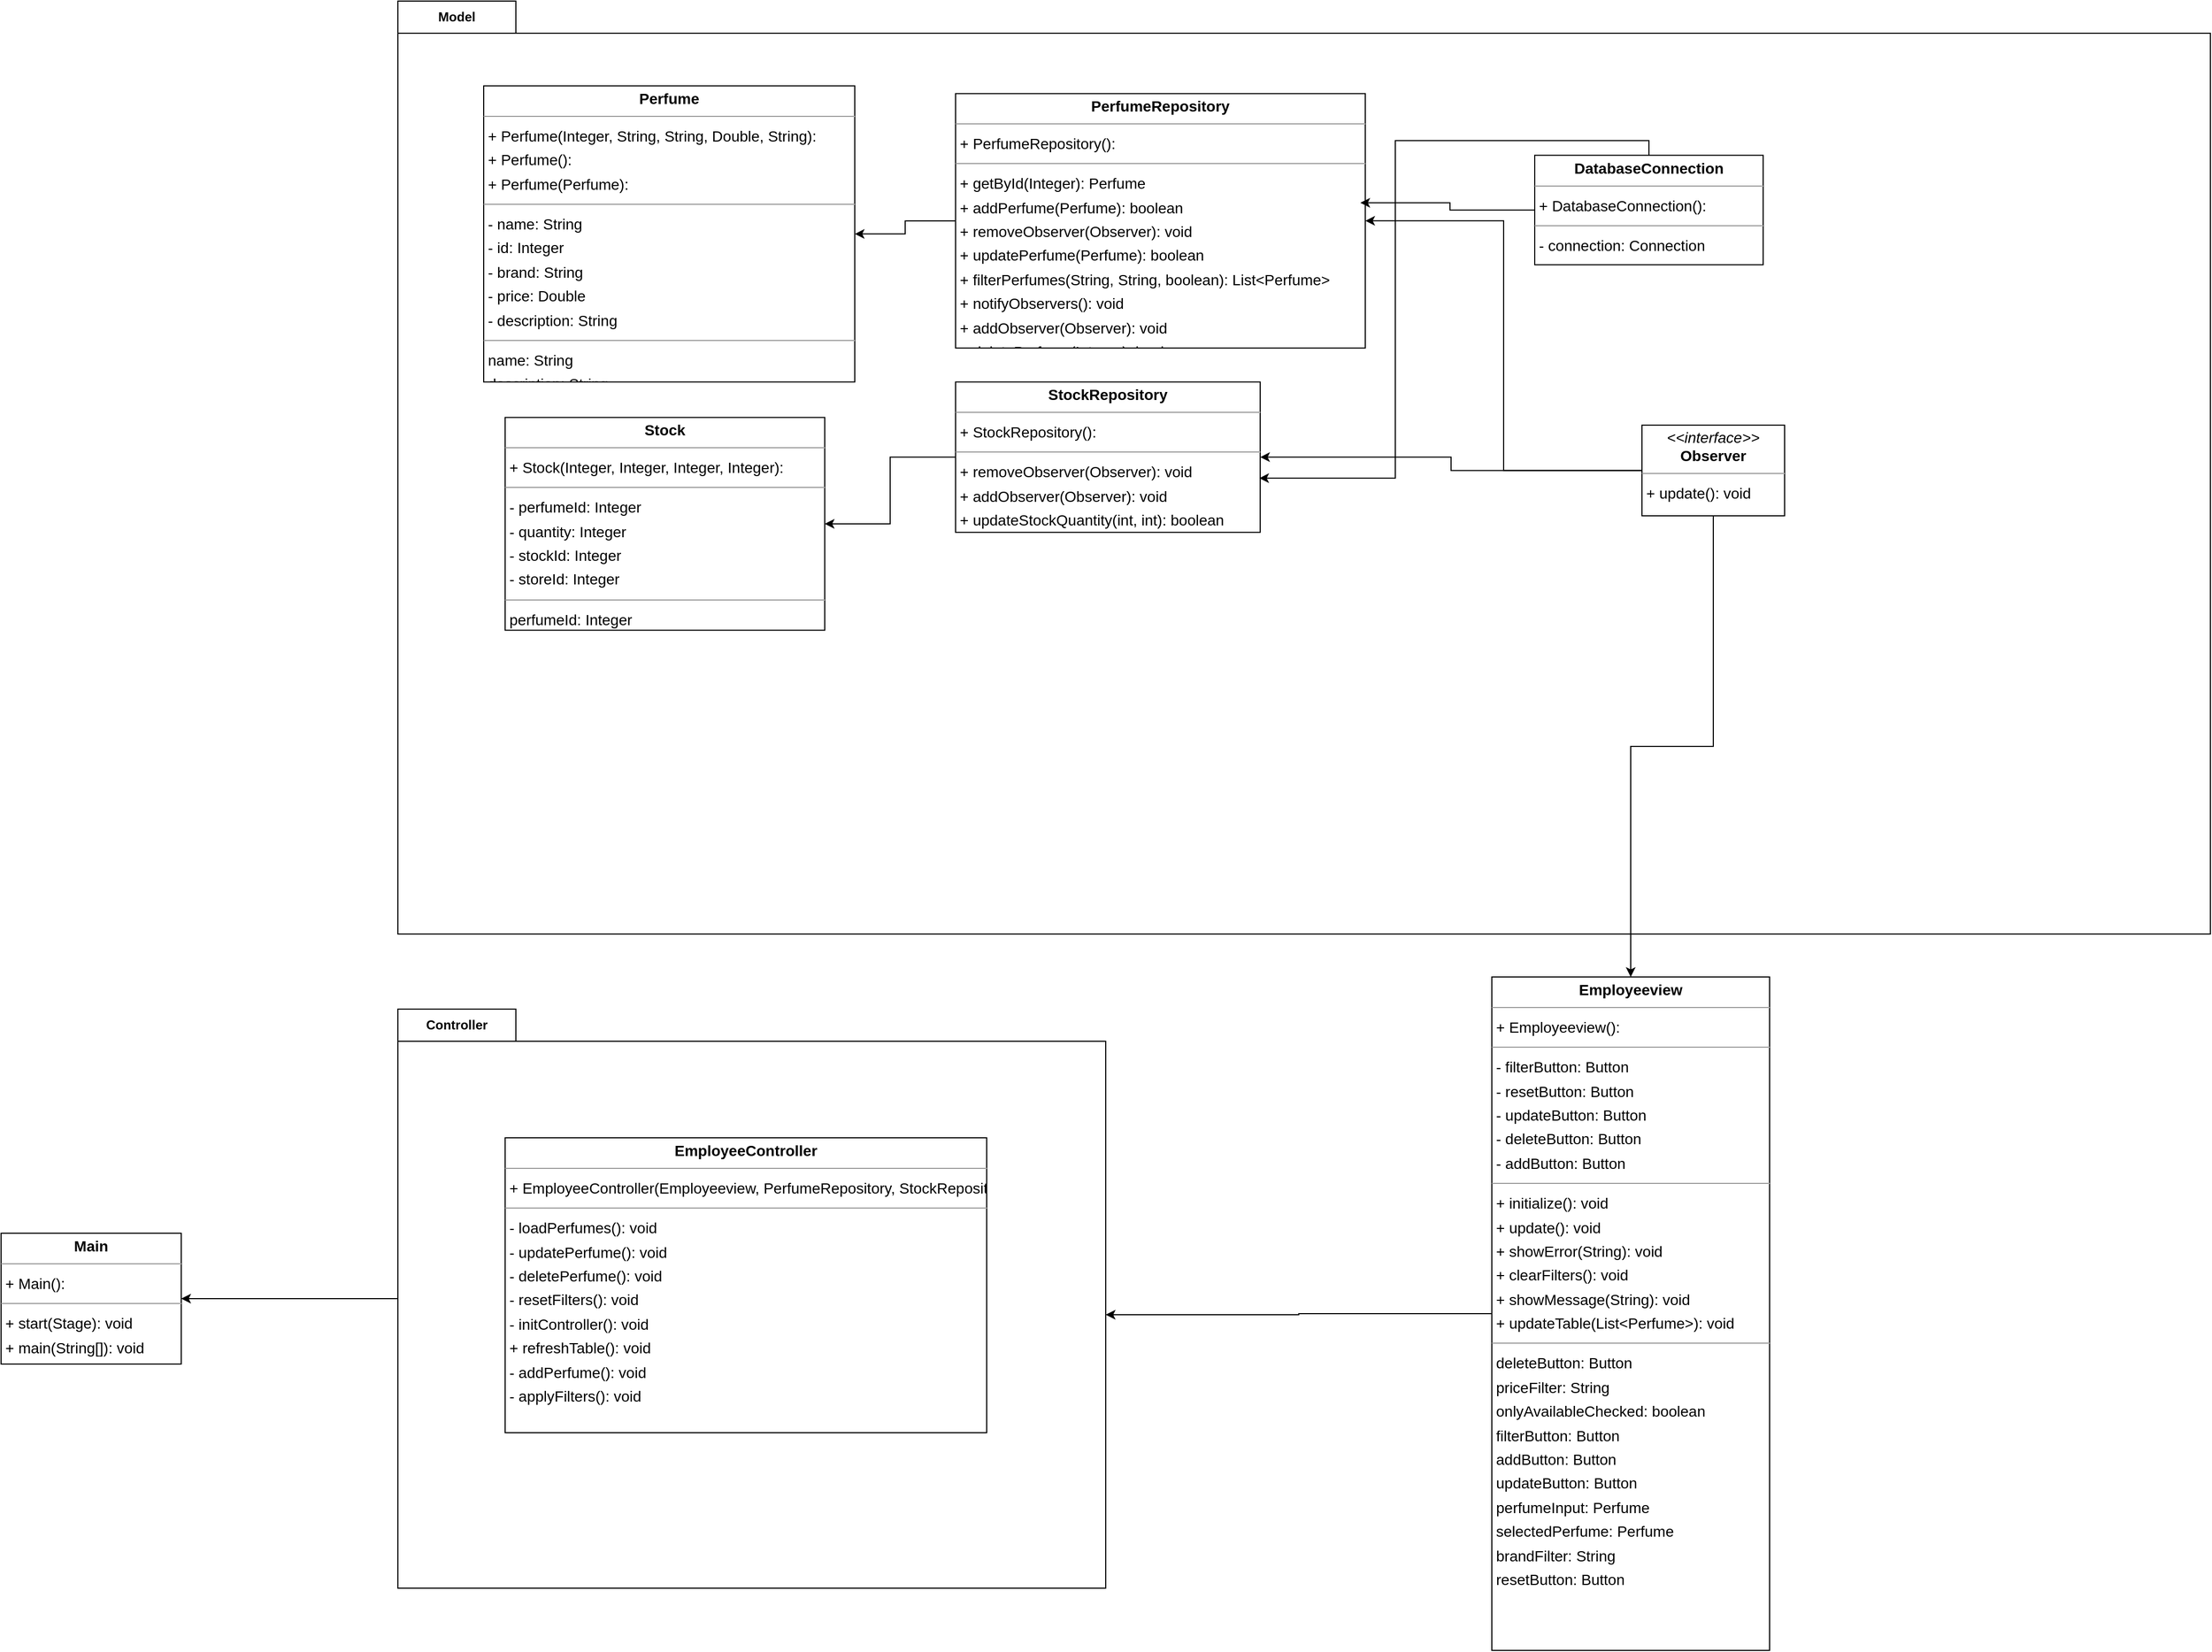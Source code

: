 <mxfile version="28.0.6">
  <diagram id="XVDPWAdi40NYLw6D2ev-" name="Page-1">
    <mxGraphModel dx="2205" dy="1965" grid="1" gridSize="10" guides="1" tooltips="1" connect="1" arrows="1" fold="1" page="0" pageScale="1" pageWidth="850" pageHeight="1100" background="none" math="0" shadow="0">
      <root>
        <mxCell id="0" />
        <mxCell id="1" parent="0" />
        <mxCell id="node10" value="&lt;p style=&quot;margin:0px;margin-top:4px;text-align:center;&quot;&gt;&lt;b&gt;Employeeview&lt;/b&gt;&lt;/p&gt;&lt;hr size=&quot;1&quot;/&gt;&lt;p style=&quot;margin:0 0 0 4px;line-height:1.6;&quot;&gt;+ Employeeview(): &lt;/p&gt;&lt;hr size=&quot;1&quot;/&gt;&lt;p style=&quot;margin:0 0 0 4px;line-height:1.6;&quot;&gt;- filterButton: Button&lt;br/&gt;- resetButton: Button&lt;br/&gt;- updateButton: Button&lt;br/&gt;- deleteButton: Button&lt;br/&gt;- addButton: Button&lt;/p&gt;&lt;hr size=&quot;1&quot;/&gt;&lt;p style=&quot;margin:0 0 0 4px;line-height:1.6;&quot;&gt;+ initialize(): void&lt;br/&gt;+ update(): void&lt;br/&gt;+ showError(String): void&lt;br/&gt;+ clearFilters(): void&lt;br/&gt;+ showMessage(String): void&lt;br/&gt;+ updateTable(List&amp;lt;Perfume&amp;gt;): void&lt;/p&gt;&lt;hr size=&quot;1&quot;/&gt;&lt;p style=&quot;margin:0 0 0 4px;line-height:1.6;&quot;&gt; deleteButton: Button&lt;br/&gt; priceFilter: String&lt;br/&gt; onlyAvailableChecked: boolean&lt;br/&gt; filterButton: Button&lt;br/&gt; addButton: Button&lt;br/&gt; updateButton: Button&lt;br/&gt; perfumeInput: Perfume&lt;br/&gt; selectedPerfume: Perfume&lt;br/&gt; brandFilter: String&lt;br/&gt; resetButton: Button&lt;/p&gt;" style="verticalAlign=top;align=left;overflow=fill;fontSize=14;fontFamily=Helvetica;html=1;rounded=0;shadow=0;comic=0;labelBackgroundColor=none;strokeWidth=1;" parent="1" vertex="1">
          <mxGeometry x="2020" y="590" width="259" height="628" as="geometry" />
        </mxCell>
        <mxCell id="node11" value="&lt;p style=&quot;margin:0px;margin-top:4px;text-align:center;&quot;&gt;&lt;b&gt;Main&lt;/b&gt;&lt;/p&gt;&lt;hr size=&quot;1&quot;/&gt;&lt;p style=&quot;margin:0 0 0 4px;line-height:1.6;&quot;&gt;+ Main(): &lt;/p&gt;&lt;hr size=&quot;1&quot;/&gt;&lt;p style=&quot;margin:0 0 0 4px;line-height:1.6;&quot;&gt;+ start(Stage): void&lt;br/&gt;+ main(String[]): void&lt;/p&gt;" style="verticalAlign=top;align=left;overflow=fill;fontSize=14;fontFamily=Helvetica;html=1;rounded=0;shadow=0;comic=0;labelBackgroundColor=none;strokeWidth=1;" parent="1" vertex="1">
          <mxGeometry x="630" y="829" width="168" height="122" as="geometry" />
        </mxCell>
        <mxCell id="hXquyUjB8Aaz2cAyujba-2" value="Model" style="shape=folder;fontStyle=1;tabWidth=110;tabHeight=30;tabPosition=left;html=1;boundedLbl=1;labelInHeader=1;container=1;collapsible=0;whiteSpace=wrap;" vertex="1" parent="1">
          <mxGeometry x="1000" y="-320" width="1690" height="870" as="geometry" />
        </mxCell>
        <mxCell id="hXquyUjB8Aaz2cAyujba-3" value="" style="html=1;strokeColor=none;resizeWidth=1;resizeHeight=1;fillColor=none;part=1;connectable=0;allowArrows=0;deletable=0;whiteSpace=wrap;" vertex="1" parent="hXquyUjB8Aaz2cAyujba-2">
          <mxGeometry width="1690.0" height="609" relative="1" as="geometry">
            <mxPoint y="30" as="offset" />
          </mxGeometry>
        </mxCell>
        <mxCell id="node7" value="&lt;p style=&quot;margin:0px;margin-top:4px;text-align:center;&quot;&gt;&lt;b&gt;Perfume&lt;/b&gt;&lt;/p&gt;&lt;hr size=&quot;1&quot;/&gt;&lt;p style=&quot;margin:0 0 0 4px;line-height:1.6;&quot;&gt;+ Perfume(Integer, String, String, Double, String): &lt;br/&gt;+ Perfume(): &lt;br/&gt;+ Perfume(Perfume): &lt;/p&gt;&lt;hr size=&quot;1&quot;/&gt;&lt;p style=&quot;margin:0 0 0 4px;line-height:1.6;&quot;&gt;- name: String&lt;br/&gt;- id: Integer&lt;br/&gt;- brand: String&lt;br/&gt;- price: Double&lt;br/&gt;- description: String&lt;/p&gt;&lt;hr size=&quot;1&quot;/&gt;&lt;p style=&quot;margin:0 0 0 4px;line-height:1.6;&quot;&gt; name: String&lt;br/&gt; description: String&lt;br/&gt; price: Double&lt;br/&gt; brand: String&lt;br/&gt; id: Integer&lt;/p&gt;" style="verticalAlign=top;align=left;overflow=fill;fontSize=14;fontFamily=Helvetica;html=1;rounded=0;shadow=0;comic=0;labelBackgroundColor=none;strokeWidth=1;" parent="hXquyUjB8Aaz2cAyujba-2" vertex="1">
          <mxGeometry x="80" y="79.091" width="346" height="276.099" as="geometry" />
        </mxCell>
        <mxCell id="hXquyUjB8Aaz2cAyujba-8" style="edgeStyle=orthogonalEdgeStyle;rounded=0;orthogonalLoop=1;jettySize=auto;html=1;entryX=1;entryY=0.5;entryDx=0;entryDy=0;" edge="1" parent="hXquyUjB8Aaz2cAyujba-2" source="node4" target="node9">
          <mxGeometry relative="1" as="geometry" />
        </mxCell>
        <mxCell id="hXquyUjB8Aaz2cAyujba-9" style="edgeStyle=orthogonalEdgeStyle;rounded=0;orthogonalLoop=1;jettySize=auto;html=1;" edge="1" parent="hXquyUjB8Aaz2cAyujba-2" source="node4" target="node8">
          <mxGeometry relative="1" as="geometry" />
        </mxCell>
        <mxCell id="node4" value="&lt;p style=&quot;margin:0px;margin-top:4px;text-align:center;&quot;&gt;&lt;i&gt;&amp;lt;&amp;lt;interface&amp;gt;&amp;gt;&lt;/i&gt;&lt;br/&gt;&lt;b&gt;Observer&lt;/b&gt;&lt;/p&gt;&lt;hr size=&quot;1&quot;/&gt;&lt;p style=&quot;margin:0 0 0 4px;line-height:1.6;&quot;&gt;+ update(): void&lt;/p&gt;" style="verticalAlign=top;align=left;overflow=fill;fontSize=14;fontFamily=Helvetica;html=1;rounded=0;shadow=0;comic=0;labelBackgroundColor=none;strokeWidth=1;" parent="hXquyUjB8Aaz2cAyujba-2" vertex="1">
          <mxGeometry x="1160" y="395.45" width="133" height="84.55" as="geometry" />
        </mxCell>
        <mxCell id="hXquyUjB8Aaz2cAyujba-5" style="edgeStyle=orthogonalEdgeStyle;rounded=0;orthogonalLoop=1;jettySize=auto;html=1;entryX=1;entryY=0.5;entryDx=0;entryDy=0;" edge="1" parent="hXquyUjB8Aaz2cAyujba-2" source="node9" target="node7">
          <mxGeometry relative="1" as="geometry" />
        </mxCell>
        <mxCell id="node9" value="&lt;p style=&quot;margin:0px;margin-top:4px;text-align:center;&quot;&gt;&lt;b&gt;PerfumeRepository&lt;/b&gt;&lt;/p&gt;&lt;hr size=&quot;1&quot;/&gt;&lt;p style=&quot;margin:0 0 0 4px;line-height:1.6;&quot;&gt;+ PerfumeRepository(): &lt;/p&gt;&lt;hr size=&quot;1&quot;/&gt;&lt;p style=&quot;margin:0 0 0 4px;line-height:1.6;&quot;&gt;+ getById(Integer): Perfume&lt;br/&gt;+ addPerfume(Perfume): boolean&lt;br/&gt;+ removeObserver(Observer): void&lt;br/&gt;+ updatePerfume(Perfume): boolean&lt;br/&gt;+ filterPerfumes(String, String, boolean): List&amp;lt;Perfume&amp;gt;&lt;br/&gt;+ notifyObservers(): void&lt;br/&gt;+ addObserver(Observer): void&lt;br/&gt;+ deletePerfume(Integer): boolean&lt;br/&gt;+ searchByName(String): List&amp;lt;Perfume&amp;gt;&lt;/p&gt;&lt;hr size=&quot;1&quot;/&gt;&lt;p style=&quot;margin:0 0 0 4px;line-height:1.6;&quot;&gt; all: List&amp;lt;Perfume&amp;gt;&lt;/p&gt;" style="verticalAlign=top;align=left;overflow=fill;fontSize=14;fontFamily=Helvetica;html=1;rounded=0;shadow=0;comic=0;labelBackgroundColor=none;strokeWidth=1;" parent="hXquyUjB8Aaz2cAyujba-2" vertex="1">
          <mxGeometry x="520" y="86.281" width="382" height="237.273" as="geometry" />
        </mxCell>
        <mxCell id="node1" value="&lt;p style=&quot;margin:0px;margin-top:4px;text-align:center;&quot;&gt;&lt;b&gt;DatabaseConnection&lt;/b&gt;&lt;/p&gt;&lt;hr size=&quot;1&quot;/&gt;&lt;p style=&quot;margin:0 0 0 4px;line-height:1.6;&quot;&gt;+ DatabaseConnection(): &lt;/p&gt;&lt;hr size=&quot;1&quot;/&gt;&lt;p style=&quot;margin:0 0 0 4px;line-height:1.6;&quot;&gt;- connection: Connection&lt;/p&gt;&lt;hr size=&quot;1&quot;/&gt;&lt;p style=&quot;margin:0 0 0 4px;line-height:1.6;&quot;&gt;+ closeConnection(): void&lt;/p&gt;&lt;hr size=&quot;1&quot;/&gt;&lt;p style=&quot;margin:0 0 0 4px;line-height:1.6;&quot;&gt; connection: Connection&lt;/p&gt;" style="verticalAlign=top;align=left;overflow=fill;fontSize=14;fontFamily=Helvetica;html=1;rounded=0;shadow=0;comic=0;labelBackgroundColor=none;strokeWidth=1;" parent="hXquyUjB8Aaz2cAyujba-2" vertex="1">
          <mxGeometry x="1060" y="143.802" width="213" height="102.099" as="geometry" />
        </mxCell>
        <mxCell id="hXquyUjB8Aaz2cAyujba-4" style="edgeStyle=orthogonalEdgeStyle;rounded=0;orthogonalLoop=1;jettySize=auto;html=1;entryX=0.988;entryY=0.429;entryDx=0;entryDy=0;entryPerimeter=0;" edge="1" parent="hXquyUjB8Aaz2cAyujba-2" source="node1" target="node9">
          <mxGeometry relative="1" as="geometry" />
        </mxCell>
        <mxCell id="hXquyUjB8Aaz2cAyujba-7" style="edgeStyle=orthogonalEdgeStyle;rounded=0;orthogonalLoop=1;jettySize=auto;html=1;" edge="1" parent="hXquyUjB8Aaz2cAyujba-2" source="node8" target="node0">
          <mxGeometry relative="1" as="geometry" />
        </mxCell>
        <mxCell id="node8" value="&lt;p style=&quot;margin:0px;margin-top:4px;text-align:center;&quot;&gt;&lt;b&gt;StockRepository&lt;/b&gt;&lt;/p&gt;&lt;hr size=&quot;1&quot;/&gt;&lt;p style=&quot;margin:0 0 0 4px;line-height:1.6;&quot;&gt;+ StockRepository(): &lt;/p&gt;&lt;hr size=&quot;1&quot;/&gt;&lt;p style=&quot;margin:0 0 0 4px;line-height:1.6;&quot;&gt;+ removeObserver(Observer): void&lt;br/&gt;+ addObserver(Observer): void&lt;br/&gt;+ updateStockQuantity(int, int): boolean&lt;br/&gt;+ notifyObservers(): void&lt;/p&gt;&lt;hr size=&quot;1&quot;/&gt;&lt;p style=&quot;margin:0 0 0 4px;line-height:1.6;&quot;&gt; all: List&amp;lt;Stock&amp;gt;&lt;/p&gt;" style="verticalAlign=top;align=left;overflow=fill;fontSize=14;fontFamily=Helvetica;html=1;rounded=0;shadow=0;comic=0;labelBackgroundColor=none;strokeWidth=1;" parent="hXquyUjB8Aaz2cAyujba-2" vertex="1">
          <mxGeometry x="520" y="355.19" width="284" height="140.207" as="geometry" />
        </mxCell>
        <mxCell id="hXquyUjB8Aaz2cAyujba-6" style="edgeStyle=orthogonalEdgeStyle;rounded=0;orthogonalLoop=1;jettySize=auto;html=1;entryX=0.997;entryY=0.64;entryDx=0;entryDy=0;entryPerimeter=0;" edge="1" parent="hXquyUjB8Aaz2cAyujba-2" source="node1" target="node8">
          <mxGeometry relative="1" as="geometry">
            <Array as="points">
              <mxPoint x="930" y="130.14" />
              <mxPoint x="930" y="445.066" />
            </Array>
          </mxGeometry>
        </mxCell>
        <mxCell id="node0" value="&lt;p style=&quot;margin:0px;margin-top:4px;text-align:center;&quot;&gt;&lt;b&gt;Stock&lt;/b&gt;&lt;/p&gt;&lt;hr size=&quot;1&quot;/&gt;&lt;p style=&quot;margin:0 0 0 4px;line-height:1.6;&quot;&gt;+ Stock(Integer, Integer, Integer, Integer): &lt;/p&gt;&lt;hr size=&quot;1&quot;/&gt;&lt;p style=&quot;margin:0 0 0 4px;line-height:1.6;&quot;&gt;- perfumeId: Integer&lt;br/&gt;- quantity: Integer&lt;br/&gt;- stockId: Integer&lt;br/&gt;- storeId: Integer&lt;/p&gt;&lt;hr size=&quot;1&quot;/&gt;&lt;p style=&quot;margin:0 0 0 4px;line-height:1.6;&quot;&gt; perfumeId: Integer&lt;br/&gt; quantity: Integer&lt;br/&gt; stockId: Integer&lt;br/&gt; storeId: Integer&lt;/p&gt;" style="verticalAlign=top;align=left;overflow=fill;fontSize=14;fontFamily=Helvetica;html=1;rounded=0;shadow=0;comic=0;labelBackgroundColor=none;strokeWidth=1;" parent="hXquyUjB8Aaz2cAyujba-2" vertex="1">
          <mxGeometry x="100" y="388.264" width="298" height="198.446" as="geometry" />
        </mxCell>
        <mxCell id="hXquyUjB8Aaz2cAyujba-16" style="edgeStyle=orthogonalEdgeStyle;rounded=0;orthogonalLoop=1;jettySize=auto;html=1;" edge="1" parent="1" source="hXquyUjB8Aaz2cAyujba-11" target="node11">
          <mxGeometry relative="1" as="geometry" />
        </mxCell>
        <mxCell id="hXquyUjB8Aaz2cAyujba-11" value="Controller" style="shape=folder;fontStyle=1;tabWidth=110;tabHeight=30;tabPosition=left;html=1;boundedLbl=1;labelInHeader=1;container=1;collapsible=0;whiteSpace=wrap;" vertex="1" parent="1">
          <mxGeometry x="1000" y="620" width="660" height="540" as="geometry" />
        </mxCell>
        <mxCell id="hXquyUjB8Aaz2cAyujba-12" value="" style="html=1;strokeColor=none;resizeWidth=1;resizeHeight=1;fillColor=none;part=1;connectable=0;allowArrows=0;deletable=0;whiteSpace=wrap;" vertex="1" parent="hXquyUjB8Aaz2cAyujba-11">
          <mxGeometry width="660" height="378" relative="1" as="geometry">
            <mxPoint y="30" as="offset" />
          </mxGeometry>
        </mxCell>
        <mxCell id="node3" value="&lt;p style=&quot;margin:0px;margin-top:4px;text-align:center;&quot;&gt;&lt;b&gt;EmployeeController&lt;/b&gt;&lt;/p&gt;&lt;hr size=&quot;1&quot;/&gt;&lt;p style=&quot;margin:0 0 0 4px;line-height:1.6;&quot;&gt;+ EmployeeController(Employeeview, PerfumeRepository, StockRepository): &lt;/p&gt;&lt;hr size=&quot;1&quot;/&gt;&lt;p style=&quot;margin:0 0 0 4px;line-height:1.6;&quot;&gt;- loadPerfumes(): void&lt;br/&gt;- updatePerfume(): void&lt;br/&gt;- deletePerfume(): void&lt;br/&gt;- resetFilters(): void&lt;br/&gt;- initController(): void&lt;br/&gt;+ refreshTable(): void&lt;br/&gt;- addPerfume(): void&lt;br/&gt;- applyFilters(): void&lt;/p&gt;" style="verticalAlign=top;align=left;overflow=fill;fontSize=14;fontFamily=Helvetica;html=1;rounded=0;shadow=0;comic=0;labelBackgroundColor=none;strokeWidth=1;" parent="hXquyUjB8Aaz2cAyujba-11" vertex="1">
          <mxGeometry x="100" y="120" width="449" height="275" as="geometry" />
        </mxCell>
        <mxCell id="hXquyUjB8Aaz2cAyujba-13" style="edgeStyle=orthogonalEdgeStyle;rounded=0;orthogonalLoop=1;jettySize=auto;html=1;" edge="1" parent="1" source="node4" target="node10">
          <mxGeometry relative="1" as="geometry" />
        </mxCell>
        <mxCell id="hXquyUjB8Aaz2cAyujba-15" style="edgeStyle=orthogonalEdgeStyle;rounded=0;orthogonalLoop=1;jettySize=auto;html=1;entryX=0;entryY=0;entryDx=660;entryDy=285;entryPerimeter=0;" edge="1" parent="1" source="node10" target="hXquyUjB8Aaz2cAyujba-11">
          <mxGeometry relative="1" as="geometry" />
        </mxCell>
      </root>
    </mxGraphModel>
  </diagram>
</mxfile>
